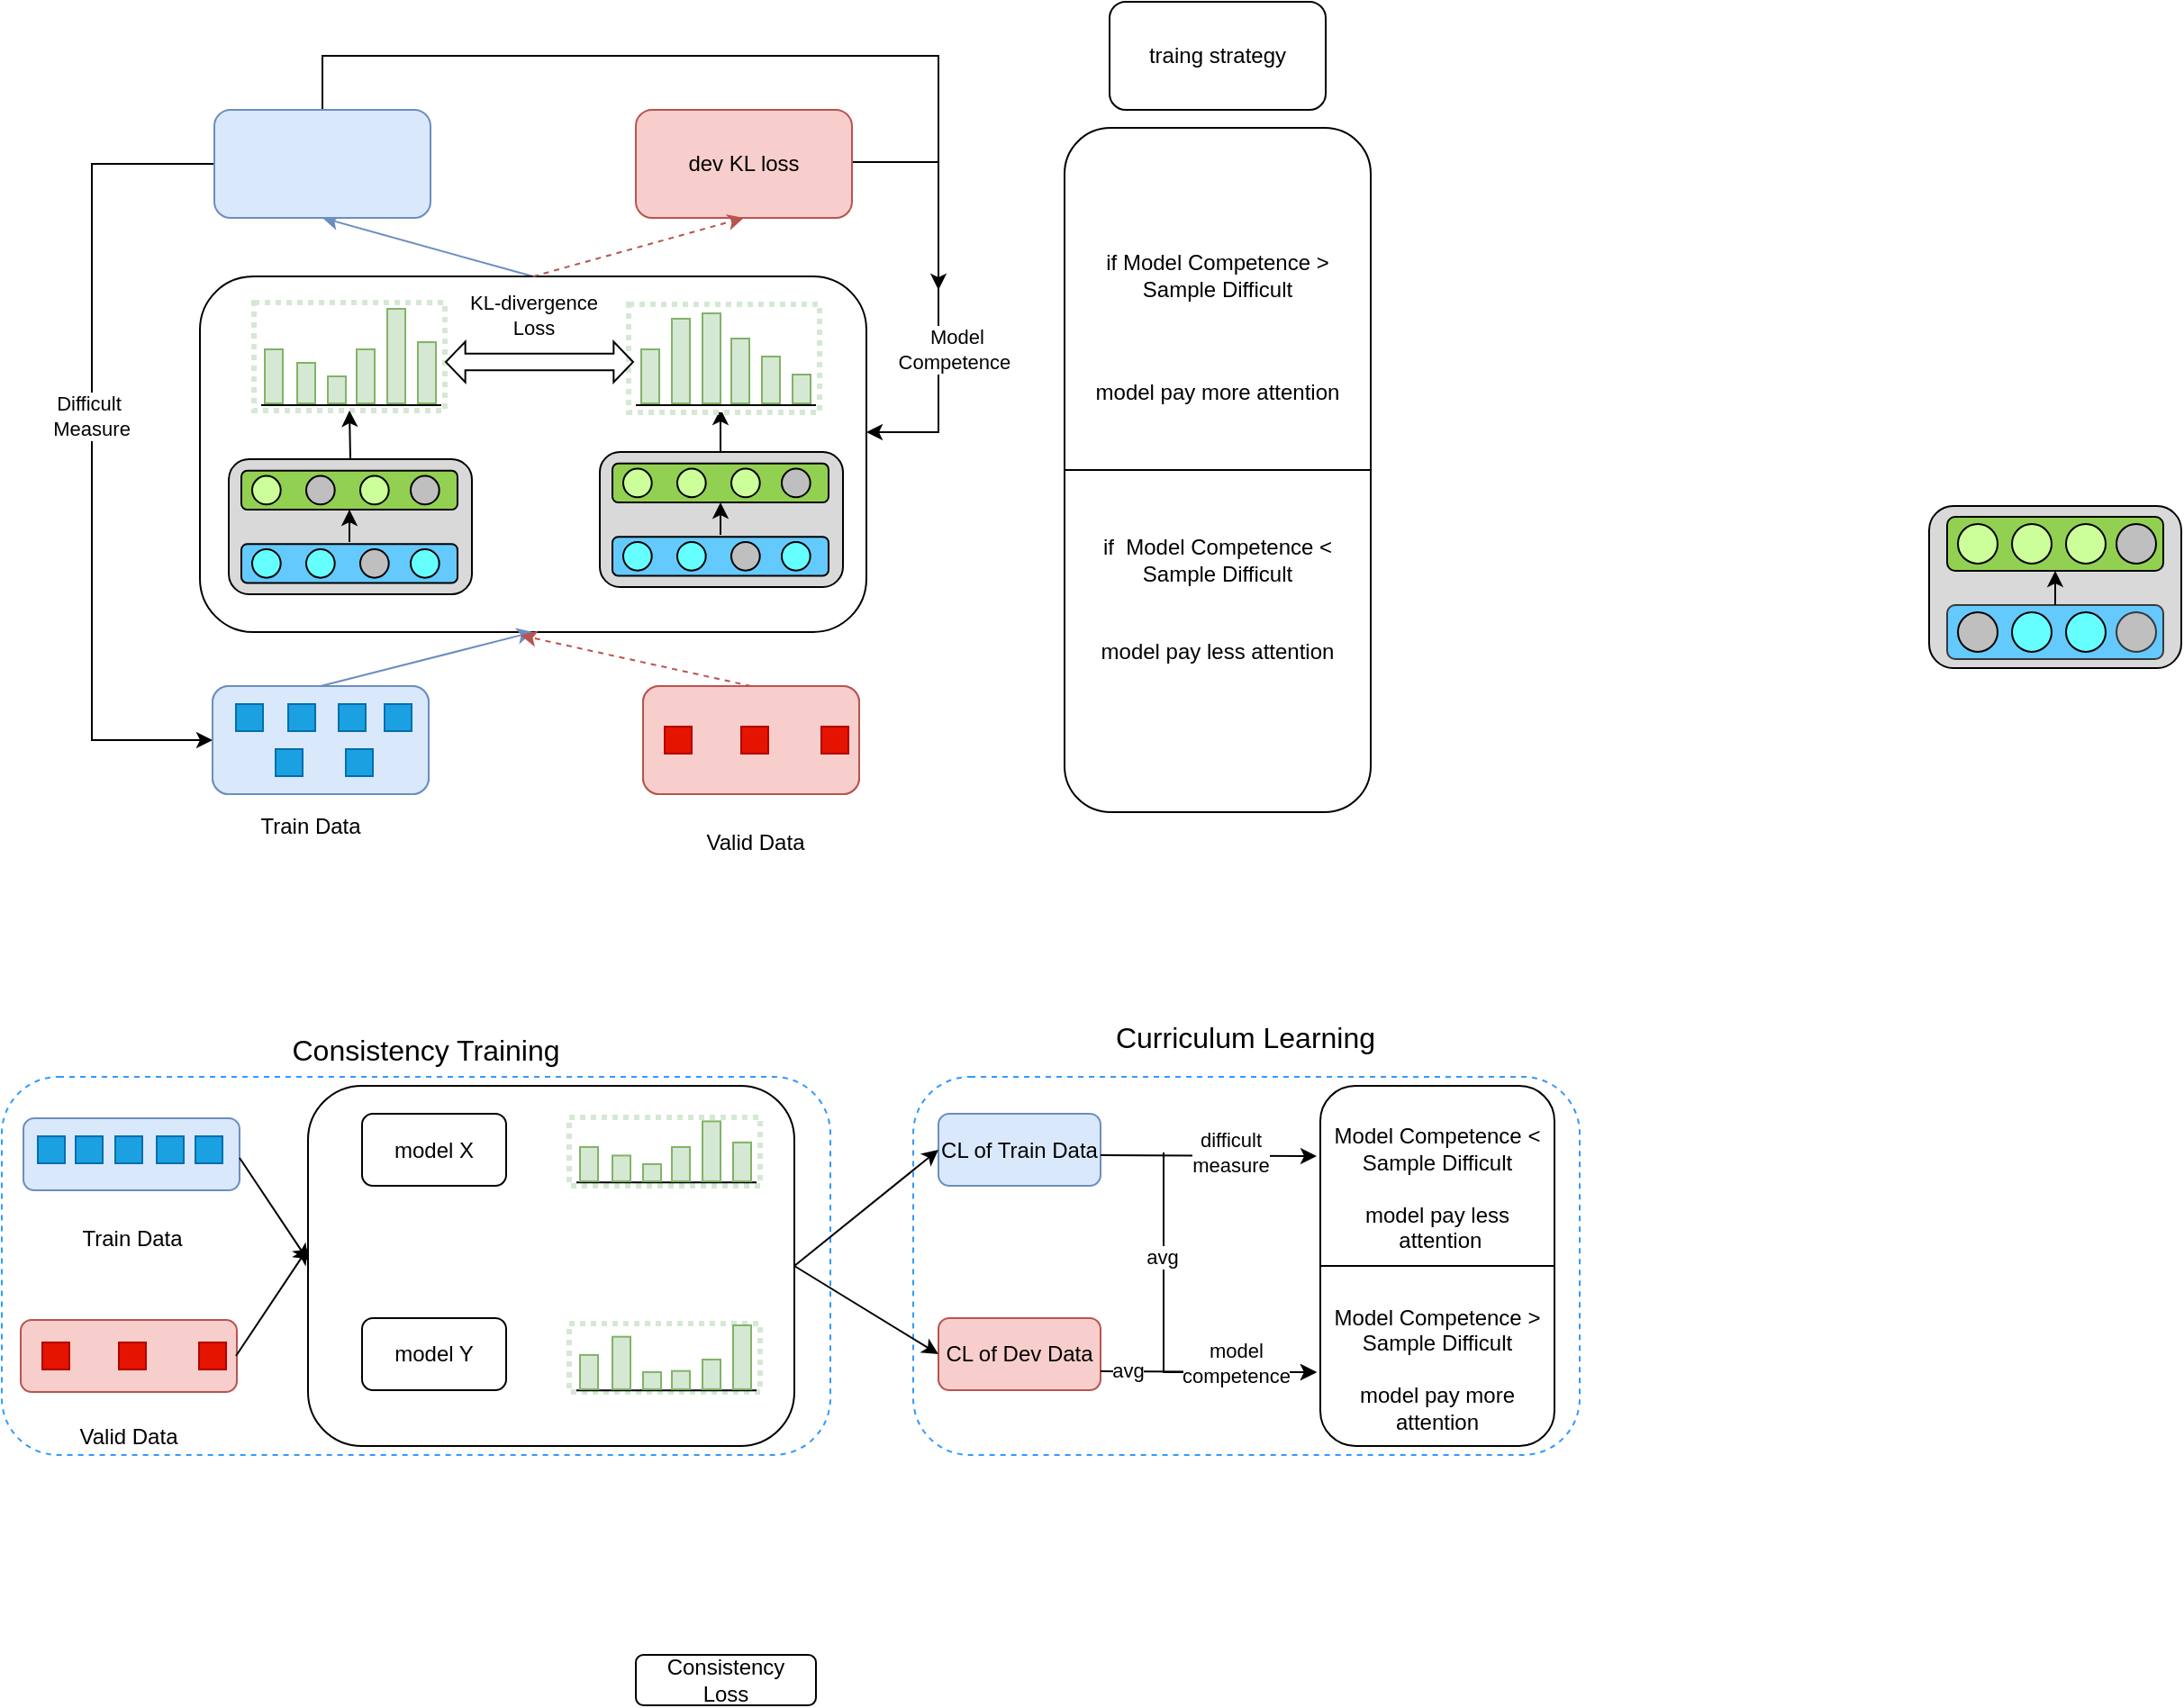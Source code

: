 <mxfile version="21.2.1" type="github">
  <diagram name="第 1 页" id="8L0c7GUbmjwBPtoNU49F">
    <mxGraphModel dx="1105" dy="634" grid="1" gridSize="10" guides="1" tooltips="1" connect="1" arrows="1" fold="1" page="1" pageScale="1" pageWidth="413" pageHeight="291" math="0" shadow="0">
      <root>
        <mxCell id="0" />
        <mxCell id="1" parent="0" />
        <mxCell id="ypjMyZkMPfmZ5T_uapgL-89" value="" style="rounded=1;whiteSpace=wrap;html=1;fillColor=none;dashed=1;strokeColor=#3399FF;" vertex="1" parent="1">
          <mxGeometry x="70" y="697" width="460" height="210" as="geometry" />
        </mxCell>
        <mxCell id="ypjMyZkMPfmZ5T_uapgL-91" value="" style="rounded=1;whiteSpace=wrap;html=1;fillColor=none;dashed=1;strokeColor=#3399FF;" vertex="1" parent="1">
          <mxGeometry x="576" y="697" width="370" height="210" as="geometry" />
        </mxCell>
        <mxCell id="fjzckVjsFBx4tYkLJNJ8-120" style="rounded=0;orthogonalLoop=1;jettySize=auto;html=1;exitX=0.5;exitY=0;exitDx=0;exitDy=0;entryX=0.5;entryY=1;entryDx=0;entryDy=0;fillColor=#dae8fc;strokeColor=#6c8ebf;" parent="1" source="fjzckVjsFBx4tYkLJNJ8-94" target="fjzckVjsFBx4tYkLJNJ8-28" edge="1">
          <mxGeometry relative="1" as="geometry" />
        </mxCell>
        <mxCell id="fjzckVjsFBx4tYkLJNJ8-94" value="" style="rounded=1;whiteSpace=wrap;html=1;fillColor=#ffffff;" parent="1" vertex="1">
          <mxGeometry x="180" y="252.5" width="370" height="197.5" as="geometry" />
        </mxCell>
        <mxCell id="fjzckVjsFBx4tYkLJNJ8-1" value="training dataset" style="rounded=1;whiteSpace=wrap;html=1;fillColor=#dae8fc;strokeColor=#6c8ebf;" parent="1" vertex="1">
          <mxGeometry x="187" y="480" width="120" height="60" as="geometry" />
        </mxCell>
        <mxCell id="fjzckVjsFBx4tYkLJNJ8-2" value="dev dataset" style="rounded=1;whiteSpace=wrap;html=1;fillColor=#f8cecc;strokeColor=#b85450;" parent="1" vertex="1">
          <mxGeometry x="426" y="480" width="120" height="60" as="geometry" />
        </mxCell>
        <mxCell id="fjzckVjsFBx4tYkLJNJ8-8" value="" style="endArrow=classic;html=1;rounded=0;exitX=0.5;exitY=0;exitDx=0;exitDy=0;entryX=0.5;entryY=1;entryDx=0;entryDy=0;fillColor=#dae8fc;strokeColor=#6c8ebf;" parent="1" source="fjzckVjsFBx4tYkLJNJ8-1" target="fjzckVjsFBx4tYkLJNJ8-94" edge="1">
          <mxGeometry width="50" height="50" relative="1" as="geometry">
            <mxPoint x="243" y="450" as="sourcePoint" />
            <mxPoint x="377" y="429" as="targetPoint" />
          </mxGeometry>
        </mxCell>
        <mxCell id="fjzckVjsFBx4tYkLJNJ8-9" value="" style="endArrow=classic;html=1;rounded=0;entryX=0.481;entryY=1.009;entryDx=0;entryDy=0;fillColor=#f8cecc;strokeColor=#b85450;exitX=0.5;exitY=0;exitDx=0;exitDy=0;entryPerimeter=0;dashed=1;" parent="1" source="fjzckVjsFBx4tYkLJNJ8-2" target="fjzckVjsFBx4tYkLJNJ8-94" edge="1">
          <mxGeometry width="50" height="50" relative="1" as="geometry">
            <mxPoint x="479" y="518" as="sourcePoint" />
            <mxPoint x="377" y="429" as="targetPoint" />
          </mxGeometry>
        </mxCell>
        <mxCell id="fjzckVjsFBx4tYkLJNJ8-118" style="edgeStyle=orthogonalEdgeStyle;rounded=0;orthogonalLoop=1;jettySize=auto;html=1;exitX=0.5;exitY=0;exitDx=0;exitDy=0;entryX=1;entryY=1;entryDx=0;entryDy=0;" parent="1" edge="1">
          <mxGeometry relative="1" as="geometry">
            <mxPoint x="469" y="373" as="sourcePoint" />
            <mxPoint x="469" y="326" as="targetPoint" />
          </mxGeometry>
        </mxCell>
        <mxCell id="fjzckVjsFBx4tYkLJNJ8-30" style="edgeStyle=orthogonalEdgeStyle;rounded=0;orthogonalLoop=1;jettySize=auto;html=1;exitX=0;exitY=0.5;exitDx=0;exitDy=0;entryX=0;entryY=0.5;entryDx=0;entryDy=0;" parent="1" source="fjzckVjsFBx4tYkLJNJ8-28" target="fjzckVjsFBx4tYkLJNJ8-1" edge="1">
          <mxGeometry relative="1" as="geometry">
            <mxPoint x="179" y="510" as="targetPoint" />
            <Array as="points">
              <mxPoint x="120" y="190" />
              <mxPoint x="120" y="510" />
            </Array>
          </mxGeometry>
        </mxCell>
        <mxCell id="fjzckVjsFBx4tYkLJNJ8-31" value="Difficult&lt;br&gt;&amp;nbsp;Measure" style="edgeLabel;html=1;align=center;verticalAlign=middle;resizable=0;points=[];" parent="fjzckVjsFBx4tYkLJNJ8-30" vertex="1" connectable="0">
          <mxGeometry x="-0.089" y="-2" relative="1" as="geometry">
            <mxPoint as="offset" />
          </mxGeometry>
        </mxCell>
        <mxCell id="fjzckVjsFBx4tYkLJNJ8-33" style="edgeStyle=orthogonalEdgeStyle;rounded=0;orthogonalLoop=1;jettySize=auto;html=1;exitX=0.5;exitY=0;exitDx=0;exitDy=0;" parent="1" source="fjzckVjsFBx4tYkLJNJ8-28" edge="1">
          <mxGeometry relative="1" as="geometry">
            <mxPoint x="590" y="260" as="targetPoint" />
            <Array as="points">
              <mxPoint x="248" y="130" />
              <mxPoint x="590" y="130" />
            </Array>
          </mxGeometry>
        </mxCell>
        <mxCell id="fjzckVjsFBx4tYkLJNJ8-28" value="&lt;span style=&quot;box-sizing: border-box; color: transparent; cursor: text; position: absolute; transform-origin: 0px 0px; text-align: start; background-color: rgb(255, 255, 255); left: 421.237px; top: 523.25px; font-size: 8.636px; font-family: sans-serif;&quot; dir=&quot;ltr&quot; role=&quot;presentation&quot;&gt;kli&lt;/span&gt;&lt;br style=&quot;box-sizing: border-box; color: transparent; cursor: text; position: absolute; transform-origin: 0px 0px; font-family: Lato, sans-serif; font-size: 16px; text-align: start; background-color: rgb(255, 255, 255);&quot; role=&quot;presentation&quot;&gt;&lt;span style=&quot;box-sizing: border-box; color: transparent; cursor: text; position: absolute; transform-origin: 0px 0px; text-align: start; background-color: rgb(255, 255, 255); left: 421.237px; top: 531.394px; font-size: 8.636px; font-family: sans-serif; transform: scaleX(1.42);&quot; dir=&quot;ltr&quot; role=&quot;presentation&quot;&gt;KL&lt;/span&gt;&lt;span style=&quot;box-sizing: border-box; color: transparent; cursor: text; position: absolute; transform-origin: 0px 0px; text-align: start; background-color: rgb(255, 255, 255); left: 436.899px; top: 531.394px; font-size: 8.636px; font-family: sans-serif;&quot; dir=&quot;ltr&quot; role=&quot;presentation&quot;&gt; &lt;/span&gt;" style="rounded=1;whiteSpace=wrap;html=1;fillColor=#dae8fc;strokeColor=#6c8ebf;" parent="1" vertex="1">
          <mxGeometry x="188" y="160" width="120" height="60" as="geometry" />
        </mxCell>
        <mxCell id="fjzckVjsFBx4tYkLJNJ8-32" style="edgeStyle=orthogonalEdgeStyle;rounded=0;orthogonalLoop=1;jettySize=auto;html=1;" parent="1" target="fjzckVjsFBx4tYkLJNJ8-94" edge="1">
          <mxGeometry relative="1" as="geometry">
            <mxPoint x="597" y="338" as="targetPoint" />
            <mxPoint x="540" y="189" as="sourcePoint" />
            <Array as="points">
              <mxPoint x="590" y="189" />
              <mxPoint x="590" y="339" />
            </Array>
          </mxGeometry>
        </mxCell>
        <mxCell id="fjzckVjsFBx4tYkLJNJ8-35" value="Model &lt;br&gt;Competence&amp;nbsp;" style="edgeLabel;html=1;align=center;verticalAlign=middle;resizable=0;points=[];" parent="fjzckVjsFBx4tYkLJNJ8-32" vertex="1" connectable="0">
          <mxGeometry x="0.709" relative="1" as="geometry">
            <mxPoint x="15" y="-46" as="offset" />
          </mxGeometry>
        </mxCell>
        <mxCell id="fjzckVjsFBx4tYkLJNJ8-29" value="dev KL loss" style="rounded=1;whiteSpace=wrap;html=1;fillColor=#f8cecc;strokeColor=#b85450;" parent="1" vertex="1">
          <mxGeometry x="422" y="160" width="120" height="60" as="geometry" />
        </mxCell>
        <mxCell id="fjzckVjsFBx4tYkLJNJ8-39" value="&lt;br&gt;if&amp;nbsp;Model Competence &amp;gt; &lt;br&gt;Sample Difficult&lt;br&gt;&lt;br&gt;&lt;br&gt;&lt;br&gt;model pay more attention&lt;br&gt;&lt;br&gt;&lt;br&gt;&lt;br&gt;&lt;br&gt;&lt;br&gt;if&amp;nbsp; Model Competence &amp;lt; Sample Difficult&lt;br&gt;&amp;nbsp;&lt;br&gt;&lt;br&gt;model pay less attention&lt;br style=&quot;border-color: var(--border-color);&quot;&gt;&lt;br&gt;&amp;nbsp;" style="rounded=1;whiteSpace=wrap;html=1;" parent="1" vertex="1">
          <mxGeometry x="660" y="170" width="170" height="380" as="geometry" />
        </mxCell>
        <mxCell id="fjzckVjsFBx4tYkLJNJ8-85" value="" style="group" parent="1" vertex="1" connectable="0">
          <mxGeometry x="418" y="267" width="106" height="60" as="geometry" />
        </mxCell>
        <mxCell id="fjzckVjsFBx4tYkLJNJ8-86" value="" style="rounded=0;whiteSpace=wrap;html=1;dashed=1;dashPattern=1 1;strokeColor=#d5e8d4;strokeWidth=3;" parent="fjzckVjsFBx4tYkLJNJ8-85" vertex="1">
          <mxGeometry y="1" width="106" height="60" as="geometry" />
        </mxCell>
        <mxCell id="fjzckVjsFBx4tYkLJNJ8-87" value="" style="endArrow=none;html=1;rounded=0;" parent="fjzckVjsFBx4tYkLJNJ8-85" edge="1">
          <mxGeometry width="50" height="50" relative="1" as="geometry">
            <mxPoint x="4" y="57" as="sourcePoint" />
            <mxPoint x="104" y="57" as="targetPoint" />
          </mxGeometry>
        </mxCell>
        <mxCell id="fjzckVjsFBx4tYkLJNJ8-88" value="" style="rounded=0;whiteSpace=wrap;html=1;fillColor=#d5e8d4;strokeColor=#82b366;" parent="fjzckVjsFBx4tYkLJNJ8-85" vertex="1">
          <mxGeometry x="7" y="26" width="10" height="30" as="geometry" />
        </mxCell>
        <mxCell id="fjzckVjsFBx4tYkLJNJ8-89" value="" style="rounded=0;whiteSpace=wrap;html=1;fillColor=#d5e8d4;strokeColor=#82b366;" parent="fjzckVjsFBx4tYkLJNJ8-85" vertex="1">
          <mxGeometry x="24" y="9" width="10" height="47" as="geometry" />
        </mxCell>
        <mxCell id="fjzckVjsFBx4tYkLJNJ8-90" value="" style="rounded=0;whiteSpace=wrap;html=1;fillColor=#d5e8d4;strokeColor=#82b366;" parent="fjzckVjsFBx4tYkLJNJ8-85" vertex="1">
          <mxGeometry x="41" y="6" width="10" height="50" as="geometry" />
        </mxCell>
        <mxCell id="fjzckVjsFBx4tYkLJNJ8-91" value="" style="rounded=0;whiteSpace=wrap;html=1;fillColor=#d5e8d4;strokeColor=#82b366;" parent="fjzckVjsFBx4tYkLJNJ8-85" vertex="1">
          <mxGeometry x="57" y="20" width="10" height="36" as="geometry" />
        </mxCell>
        <mxCell id="fjzckVjsFBx4tYkLJNJ8-92" value="" style="rounded=0;whiteSpace=wrap;html=1;fillColor=#d5e8d4;strokeColor=#82b366;" parent="fjzckVjsFBx4tYkLJNJ8-85" vertex="1">
          <mxGeometry x="74" y="30" width="10" height="26" as="geometry" />
        </mxCell>
        <mxCell id="fjzckVjsFBx4tYkLJNJ8-93" value="" style="rounded=0;whiteSpace=wrap;html=1;fillColor=#d5e8d4;strokeColor=#82b366;" parent="fjzckVjsFBx4tYkLJNJ8-85" vertex="1">
          <mxGeometry x="91" y="40" width="10" height="16" as="geometry" />
        </mxCell>
        <mxCell id="fjzckVjsFBx4tYkLJNJ8-96" value="" style="group" parent="1" vertex="1" connectable="0">
          <mxGeometry x="210" y="267" width="106" height="60" as="geometry" />
        </mxCell>
        <mxCell id="fjzckVjsFBx4tYkLJNJ8-97" value="" style="rounded=0;whiteSpace=wrap;html=1;dashed=1;dashPattern=1 1;strokeColor=#d5e8d4;strokeWidth=3;" parent="fjzckVjsFBx4tYkLJNJ8-96" vertex="1">
          <mxGeometry width="106" height="60" as="geometry" />
        </mxCell>
        <mxCell id="fjzckVjsFBx4tYkLJNJ8-98" value="" style="endArrow=none;html=1;rounded=0;" parent="fjzckVjsFBx4tYkLJNJ8-96" edge="1">
          <mxGeometry width="50" height="50" relative="1" as="geometry">
            <mxPoint x="4" y="57" as="sourcePoint" />
            <mxPoint x="104" y="57" as="targetPoint" />
          </mxGeometry>
        </mxCell>
        <mxCell id="fjzckVjsFBx4tYkLJNJ8-99" value="" style="rounded=0;whiteSpace=wrap;html=1;fillColor=#d5e8d4;strokeColor=#82b366;" parent="fjzckVjsFBx4tYkLJNJ8-96" vertex="1">
          <mxGeometry x="6" y="26" width="10" height="30" as="geometry" />
        </mxCell>
        <mxCell id="fjzckVjsFBx4tYkLJNJ8-100" value="" style="rounded=0;whiteSpace=wrap;html=1;fillColor=#d5e8d4;strokeColor=#82b366;" parent="fjzckVjsFBx4tYkLJNJ8-96" vertex="1">
          <mxGeometry x="24" y="33.5" width="10" height="22.5" as="geometry" />
        </mxCell>
        <mxCell id="fjzckVjsFBx4tYkLJNJ8-101" value="" style="rounded=0;whiteSpace=wrap;html=1;fillColor=#d5e8d4;strokeColor=#82b366;" parent="fjzckVjsFBx4tYkLJNJ8-96" vertex="1">
          <mxGeometry x="41" y="41" width="10" height="15" as="geometry" />
        </mxCell>
        <mxCell id="fjzckVjsFBx4tYkLJNJ8-102" value="" style="rounded=0;whiteSpace=wrap;html=1;fillColor=#d5e8d4;strokeColor=#82b366;" parent="fjzckVjsFBx4tYkLJNJ8-96" vertex="1">
          <mxGeometry x="57" y="26" width="10" height="30" as="geometry" />
        </mxCell>
        <mxCell id="fjzckVjsFBx4tYkLJNJ8-103" value="" style="rounded=0;whiteSpace=wrap;html=1;fillColor=#d5e8d4;strokeColor=#82b366;" parent="fjzckVjsFBx4tYkLJNJ8-96" vertex="1">
          <mxGeometry x="74" y="3.5" width="10" height="52.5" as="geometry" />
        </mxCell>
        <mxCell id="fjzckVjsFBx4tYkLJNJ8-104" value="" style="rounded=0;whiteSpace=wrap;html=1;fillColor=#d5e8d4;strokeColor=#82b366;" parent="fjzckVjsFBx4tYkLJNJ8-96" vertex="1">
          <mxGeometry x="91" y="22" width="10" height="34" as="geometry" />
        </mxCell>
        <mxCell id="fjzckVjsFBx4tYkLJNJ8-121" value="" style="endArrow=classic;html=1;rounded=0;entryX=0.5;entryY=1;entryDx=0;entryDy=0;exitX=0.5;exitY=0;exitDx=0;exitDy=0;fillColor=#f8cecc;strokeColor=#b85450;dashed=1;" parent="1" source="fjzckVjsFBx4tYkLJNJ8-94" target="fjzckVjsFBx4tYkLJNJ8-29" edge="1">
          <mxGeometry width="50" height="50" relative="1" as="geometry">
            <mxPoint x="347" y="260" as="sourcePoint" />
            <mxPoint x="397" y="210" as="targetPoint" />
          </mxGeometry>
        </mxCell>
        <mxCell id="dnsEd5fo8rIzmYsPzQtg-25" value="" style="group;fillColor=#ffffff;" parent="1" vertex="1" connectable="0">
          <mxGeometry x="1140" y="380" width="140" height="90" as="geometry" />
        </mxCell>
        <mxCell id="dnsEd5fo8rIzmYsPzQtg-26" value="" style="rounded=1;whiteSpace=wrap;html=1;fillColor=#d9d9d9;" parent="dnsEd5fo8rIzmYsPzQtg-25" vertex="1">
          <mxGeometry width="140" height="90" as="geometry" />
        </mxCell>
        <mxCell id="dnsEd5fo8rIzmYsPzQtg-27" value="" style="group" parent="dnsEd5fo8rIzmYsPzQtg-25" vertex="1" connectable="0">
          <mxGeometry x="10" y="6" width="120" height="30" as="geometry" />
        </mxCell>
        <mxCell id="dnsEd5fo8rIzmYsPzQtg-28" value="" style="rounded=1;whiteSpace=wrap;html=1;fillColor=#92d051;" parent="dnsEd5fo8rIzmYsPzQtg-27" vertex="1">
          <mxGeometry width="120" height="30" as="geometry" />
        </mxCell>
        <mxCell id="dnsEd5fo8rIzmYsPzQtg-29" value="" style="ellipse;whiteSpace=wrap;html=1;aspect=fixed;fillColor=#ccff99;" parent="dnsEd5fo8rIzmYsPzQtg-27" vertex="1">
          <mxGeometry x="6" y="4" width="22" height="22" as="geometry" />
        </mxCell>
        <mxCell id="dnsEd5fo8rIzmYsPzQtg-30" value="" style="ellipse;whiteSpace=wrap;html=1;aspect=fixed;fillColor=#ccff99;" parent="dnsEd5fo8rIzmYsPzQtg-27" vertex="1">
          <mxGeometry x="36" y="4" width="22" height="22" as="geometry" />
        </mxCell>
        <mxCell id="dnsEd5fo8rIzmYsPzQtg-31" value="" style="ellipse;whiteSpace=wrap;html=1;aspect=fixed;fillColor=#ccff99;" parent="dnsEd5fo8rIzmYsPzQtg-27" vertex="1">
          <mxGeometry x="66" y="4" width="22" height="22" as="geometry" />
        </mxCell>
        <mxCell id="dnsEd5fo8rIzmYsPzQtg-32" value="" style="ellipse;whiteSpace=wrap;html=1;aspect=fixed;fillColor=#bfbfbf;" parent="dnsEd5fo8rIzmYsPzQtg-27" vertex="1">
          <mxGeometry x="94" y="4" width="22" height="22" as="geometry" />
        </mxCell>
        <mxCell id="dnsEd5fo8rIzmYsPzQtg-33" value="" style="group" parent="dnsEd5fo8rIzmYsPzQtg-25" vertex="1" connectable="0">
          <mxGeometry x="10" y="55" width="120" height="30" as="geometry" />
        </mxCell>
        <mxCell id="dnsEd5fo8rIzmYsPzQtg-34" value="" style="rounded=1;whiteSpace=wrap;html=1;fillColor=#64c9fc;strokeColor=#36393d;" parent="dnsEd5fo8rIzmYsPzQtg-33" vertex="1">
          <mxGeometry width="120" height="30" as="geometry" />
        </mxCell>
        <mxCell id="dnsEd5fo8rIzmYsPzQtg-35" value="" style="ellipse;whiteSpace=wrap;html=1;aspect=fixed;fillColor=#bfbfbf;" parent="dnsEd5fo8rIzmYsPzQtg-33" vertex="1">
          <mxGeometry x="6" y="4" width="22" height="22" as="geometry" />
        </mxCell>
        <mxCell id="dnsEd5fo8rIzmYsPzQtg-36" value="" style="ellipse;whiteSpace=wrap;html=1;aspect=fixed;fillColor=#66ffff;" parent="dnsEd5fo8rIzmYsPzQtg-33" vertex="1">
          <mxGeometry x="36" y="4" width="22" height="22" as="geometry" />
        </mxCell>
        <mxCell id="dnsEd5fo8rIzmYsPzQtg-37" value="" style="ellipse;whiteSpace=wrap;html=1;aspect=fixed;fillColor=#66ffff;" parent="dnsEd5fo8rIzmYsPzQtg-33" vertex="1">
          <mxGeometry x="66" y="4" width="22" height="22" as="geometry" />
        </mxCell>
        <mxCell id="dnsEd5fo8rIzmYsPzQtg-38" value="" style="ellipse;whiteSpace=wrap;html=1;aspect=fixed;fillColor=#bfbfbf;strokeColor=#36393d;" parent="dnsEd5fo8rIzmYsPzQtg-33" vertex="1">
          <mxGeometry x="94" y="4" width="22" height="22" as="geometry" />
        </mxCell>
        <mxCell id="dnsEd5fo8rIzmYsPzQtg-39" value="" style="endArrow=classic;html=1;rounded=0;exitX=0.5;exitY=0;exitDx=0;exitDy=0;entryX=0.5;entryY=1;entryDx=0;entryDy=0;" parent="dnsEd5fo8rIzmYsPzQtg-25" source="dnsEd5fo8rIzmYsPzQtg-34" target="dnsEd5fo8rIzmYsPzQtg-28" edge="1">
          <mxGeometry width="50" height="50" relative="1" as="geometry">
            <mxPoint x="190" y="-40" as="sourcePoint" />
            <mxPoint x="240" y="-90" as="targetPoint" />
          </mxGeometry>
        </mxCell>
        <mxCell id="dnsEd5fo8rIzmYsPzQtg-82" value="" style="group" parent="1" vertex="1" connectable="0">
          <mxGeometry x="399" y="350" width="140" height="82" as="geometry" />
        </mxCell>
        <mxCell id="dnsEd5fo8rIzmYsPzQtg-44" value="" style="group;fillColor=#ffffff;container=0;" parent="dnsEd5fo8rIzmYsPzQtg-82" vertex="1" connectable="0">
          <mxGeometry y="1" width="140" height="81" as="geometry" />
        </mxCell>
        <mxCell id="dnsEd5fo8rIzmYsPzQtg-45" value="" style="rounded=1;whiteSpace=wrap;html=1;fillColor=#d9d9d9;" parent="dnsEd5fo8rIzmYsPzQtg-82" vertex="1">
          <mxGeometry x="3" width="135" height="75" as="geometry" />
        </mxCell>
        <mxCell id="dnsEd5fo8rIzmYsPzQtg-46" value="" style="group" parent="dnsEd5fo8rIzmYsPzQtg-82" vertex="1" connectable="0">
          <mxGeometry x="10" y="6.4" width="120" height="21.6" as="geometry" />
        </mxCell>
        <mxCell id="dnsEd5fo8rIzmYsPzQtg-47" value="" style="rounded=1;whiteSpace=wrap;html=1;fillColor=#92d051;" parent="dnsEd5fo8rIzmYsPzQtg-46" vertex="1">
          <mxGeometry width="120" height="21.6" as="geometry" />
        </mxCell>
        <mxCell id="dnsEd5fo8rIzmYsPzQtg-48" value="" style="ellipse;whiteSpace=wrap;html=1;aspect=fixed;fillColor=#ccff99;" parent="dnsEd5fo8rIzmYsPzQtg-46" vertex="1">
          <mxGeometry x="6" y="2.88" width="15.84" height="15.84" as="geometry" />
        </mxCell>
        <mxCell id="dnsEd5fo8rIzmYsPzQtg-49" value="" style="ellipse;whiteSpace=wrap;html=1;aspect=fixed;fillColor=#ccff99;" parent="dnsEd5fo8rIzmYsPzQtg-46" vertex="1">
          <mxGeometry x="36" y="2.88" width="15.84" height="15.84" as="geometry" />
        </mxCell>
        <mxCell id="dnsEd5fo8rIzmYsPzQtg-50" value="" style="ellipse;whiteSpace=wrap;html=1;aspect=fixed;fillColor=#ccff99;" parent="dnsEd5fo8rIzmYsPzQtg-46" vertex="1">
          <mxGeometry x="66" y="2.88" width="15.84" height="15.84" as="geometry" />
        </mxCell>
        <mxCell id="dnsEd5fo8rIzmYsPzQtg-51" value="" style="ellipse;whiteSpace=wrap;html=1;aspect=fixed;fillColor=#bfbfbf;" parent="dnsEd5fo8rIzmYsPzQtg-46" vertex="1">
          <mxGeometry x="94" y="2.88" width="15.84" height="15.84" as="geometry" />
        </mxCell>
        <mxCell id="dnsEd5fo8rIzmYsPzQtg-58" value="" style="endArrow=classic;html=1;rounded=0;entryX=0.5;entryY=1;entryDx=0;entryDy=0;" parent="dnsEd5fo8rIzmYsPzQtg-82" target="dnsEd5fo8rIzmYsPzQtg-47" edge="1">
          <mxGeometry width="50" height="50" relative="1" as="geometry">
            <mxPoint x="70" y="46" as="sourcePoint" />
            <mxPoint x="240" y="-80" as="targetPoint" />
          </mxGeometry>
        </mxCell>
        <mxCell id="dnsEd5fo8rIzmYsPzQtg-76" value="" style="group" parent="dnsEd5fo8rIzmYsPzQtg-82" vertex="1" connectable="0">
          <mxGeometry x="10" y="48" width="120" height="21.6" as="geometry" />
        </mxCell>
        <mxCell id="dnsEd5fo8rIzmYsPzQtg-77" value="" style="rounded=1;whiteSpace=wrap;html=1;fillColor=#64c9fc;" parent="dnsEd5fo8rIzmYsPzQtg-76" vertex="1">
          <mxGeometry y="-0.9" width="120" height="21.6" as="geometry" />
        </mxCell>
        <mxCell id="dnsEd5fo8rIzmYsPzQtg-78" value="" style="ellipse;whiteSpace=wrap;html=1;aspect=fixed;fillColor=#66ffff;" parent="dnsEd5fo8rIzmYsPzQtg-76" vertex="1">
          <mxGeometry x="6" y="1.98" width="15.84" height="15.84" as="geometry" />
        </mxCell>
        <mxCell id="dnsEd5fo8rIzmYsPzQtg-79" value="" style="ellipse;whiteSpace=wrap;html=1;aspect=fixed;fillColor=#66ffff;" parent="dnsEd5fo8rIzmYsPzQtg-76" vertex="1">
          <mxGeometry x="36" y="1.98" width="15.84" height="15.84" as="geometry" />
        </mxCell>
        <mxCell id="dnsEd5fo8rIzmYsPzQtg-80" value="" style="ellipse;whiteSpace=wrap;html=1;aspect=fixed;fillColor=#bfbfbf;" parent="dnsEd5fo8rIzmYsPzQtg-76" vertex="1">
          <mxGeometry x="66" y="1.98" width="15.84" height="15.84" as="geometry" />
        </mxCell>
        <mxCell id="dnsEd5fo8rIzmYsPzQtg-81" value="" style="ellipse;whiteSpace=wrap;html=1;aspect=fixed;fillColor=#66ffff;" parent="dnsEd5fo8rIzmYsPzQtg-76" vertex="1">
          <mxGeometry x="94" y="1.98" width="15.84" height="15.84" as="geometry" />
        </mxCell>
        <mxCell id="dnsEd5fo8rIzmYsPzQtg-85" value="" style="group" parent="1" vertex="1" connectable="0">
          <mxGeometry x="193" y="354" width="140" height="82" as="geometry" />
        </mxCell>
        <mxCell id="dnsEd5fo8rIzmYsPzQtg-86" value="" style="group;fillColor=#ffffff;container=0;" parent="dnsEd5fo8rIzmYsPzQtg-85" vertex="1" connectable="0">
          <mxGeometry y="1" width="140" height="81" as="geometry" />
        </mxCell>
        <mxCell id="dnsEd5fo8rIzmYsPzQtg-87" value="" style="rounded=1;whiteSpace=wrap;html=1;fillColor=#d9d9d9;" parent="dnsEd5fo8rIzmYsPzQtg-85" vertex="1">
          <mxGeometry x="3" width="135" height="75" as="geometry" />
        </mxCell>
        <mxCell id="dnsEd5fo8rIzmYsPzQtg-88" value="" style="group" parent="dnsEd5fo8rIzmYsPzQtg-85" vertex="1" connectable="0">
          <mxGeometry x="10" y="6.4" width="120" height="21.6" as="geometry" />
        </mxCell>
        <mxCell id="dnsEd5fo8rIzmYsPzQtg-89" value="" style="rounded=1;whiteSpace=wrap;html=1;fillColor=#92d051;" parent="dnsEd5fo8rIzmYsPzQtg-88" vertex="1">
          <mxGeometry width="120" height="21.6" as="geometry" />
        </mxCell>
        <mxCell id="dnsEd5fo8rIzmYsPzQtg-90" value="" style="ellipse;whiteSpace=wrap;html=1;aspect=fixed;fillColor=#ccff99;" parent="dnsEd5fo8rIzmYsPzQtg-88" vertex="1">
          <mxGeometry x="6" y="2.88" width="15.84" height="15.84" as="geometry" />
        </mxCell>
        <mxCell id="dnsEd5fo8rIzmYsPzQtg-91" value="" style="ellipse;whiteSpace=wrap;html=1;aspect=fixed;fillColor=#bfbfbf;" parent="dnsEd5fo8rIzmYsPzQtg-88" vertex="1">
          <mxGeometry x="36" y="2.88" width="15.84" height="15.84" as="geometry" />
        </mxCell>
        <mxCell id="dnsEd5fo8rIzmYsPzQtg-92" value="" style="ellipse;whiteSpace=wrap;html=1;aspect=fixed;fillColor=#ccff99;" parent="dnsEd5fo8rIzmYsPzQtg-88" vertex="1">
          <mxGeometry x="66" y="2.88" width="15.84" height="15.84" as="geometry" />
        </mxCell>
        <mxCell id="dnsEd5fo8rIzmYsPzQtg-93" value="" style="ellipse;whiteSpace=wrap;html=1;aspect=fixed;fillColor=#bfbfbf;" parent="dnsEd5fo8rIzmYsPzQtg-88" vertex="1">
          <mxGeometry x="94" y="2.88" width="15.84" height="15.84" as="geometry" />
        </mxCell>
        <mxCell id="dnsEd5fo8rIzmYsPzQtg-94" value="" style="endArrow=classic;html=1;rounded=0;entryX=0.5;entryY=1;entryDx=0;entryDy=0;" parent="dnsEd5fo8rIzmYsPzQtg-85" target="dnsEd5fo8rIzmYsPzQtg-89" edge="1">
          <mxGeometry width="50" height="50" relative="1" as="geometry">
            <mxPoint x="70" y="46" as="sourcePoint" />
            <mxPoint x="240" y="-80" as="targetPoint" />
          </mxGeometry>
        </mxCell>
        <mxCell id="dnsEd5fo8rIzmYsPzQtg-95" value="" style="group" parent="dnsEd5fo8rIzmYsPzQtg-85" vertex="1" connectable="0">
          <mxGeometry x="10" y="48" width="120" height="21.6" as="geometry" />
        </mxCell>
        <mxCell id="dnsEd5fo8rIzmYsPzQtg-96" value="" style="rounded=1;whiteSpace=wrap;html=1;fillColor=#64c9fc;" parent="dnsEd5fo8rIzmYsPzQtg-95" vertex="1">
          <mxGeometry y="-0.9" width="120" height="21.6" as="geometry" />
        </mxCell>
        <mxCell id="dnsEd5fo8rIzmYsPzQtg-97" value="" style="ellipse;whiteSpace=wrap;html=1;aspect=fixed;fillColor=#66ffff;" parent="dnsEd5fo8rIzmYsPzQtg-95" vertex="1">
          <mxGeometry x="6" y="1.98" width="15.84" height="15.84" as="geometry" />
        </mxCell>
        <mxCell id="dnsEd5fo8rIzmYsPzQtg-98" value="" style="ellipse;whiteSpace=wrap;html=1;aspect=fixed;fillColor=#66ffff;" parent="dnsEd5fo8rIzmYsPzQtg-95" vertex="1">
          <mxGeometry x="36" y="1.98" width="15.84" height="15.84" as="geometry" />
        </mxCell>
        <mxCell id="dnsEd5fo8rIzmYsPzQtg-99" value="" style="ellipse;whiteSpace=wrap;html=1;aspect=fixed;fillColor=#bfbfbf;" parent="dnsEd5fo8rIzmYsPzQtg-95" vertex="1">
          <mxGeometry x="66" y="1.98" width="15.84" height="15.84" as="geometry" />
        </mxCell>
        <mxCell id="dnsEd5fo8rIzmYsPzQtg-100" value="" style="ellipse;whiteSpace=wrap;html=1;aspect=fixed;fillColor=#66ffff;" parent="dnsEd5fo8rIzmYsPzQtg-95" vertex="1">
          <mxGeometry x="94" y="1.98" width="15.84" height="15.84" as="geometry" />
        </mxCell>
        <mxCell id="dnsEd5fo8rIzmYsPzQtg-113" value="" style="shape=flexArrow;endArrow=classic;startArrow=classic;html=1;rounded=0;width=9.167;startSize=3.275;endSize=3.275;startWidth=12.361;endWidth=12.361;" parent="dnsEd5fo8rIzmYsPzQtg-85" edge="1">
          <mxGeometry width="100" height="100" relative="1" as="geometry">
            <mxPoint x="123" y="-54" as="sourcePoint" />
            <mxPoint x="228" y="-54" as="targetPoint" />
          </mxGeometry>
        </mxCell>
        <mxCell id="dnsEd5fo8rIzmYsPzQtg-117" value="KL-divergence&lt;br&gt;Loss" style="edgeLabel;html=1;align=center;verticalAlign=middle;resizable=0;points=[];" parent="dnsEd5fo8rIzmYsPzQtg-113" vertex="1" connectable="0">
          <mxGeometry x="-0.196" y="2" relative="1" as="geometry">
            <mxPoint x="7" y="-24" as="offset" />
          </mxGeometry>
        </mxCell>
        <mxCell id="dnsEd5fo8rIzmYsPzQtg-112" style="edgeStyle=orthogonalEdgeStyle;rounded=0;orthogonalLoop=1;jettySize=auto;html=1;exitX=0.5;exitY=0;exitDx=0;exitDy=0;entryX=0.5;entryY=1;entryDx=0;entryDy=0;" parent="1" source="dnsEd5fo8rIzmYsPzQtg-87" target="fjzckVjsFBx4tYkLJNJ8-97" edge="1">
          <mxGeometry relative="1" as="geometry" />
        </mxCell>
        <mxCell id="dnsEd5fo8rIzmYsPzQtg-119" value="" style="endArrow=none;html=1;rounded=0;exitX=0;exitY=0.5;exitDx=0;exitDy=0;entryX=1;entryY=0.5;entryDx=0;entryDy=0;" parent="1" source="fjzckVjsFBx4tYkLJNJ8-39" target="fjzckVjsFBx4tYkLJNJ8-39" edge="1">
          <mxGeometry width="50" height="50" relative="1" as="geometry">
            <mxPoint x="790" y="350" as="sourcePoint" />
            <mxPoint x="840" y="300" as="targetPoint" />
          </mxGeometry>
        </mxCell>
        <mxCell id="dnsEd5fo8rIzmYsPzQtg-120" value="traing strategy&lt;br&gt;" style="rounded=1;whiteSpace=wrap;html=1;" parent="1" vertex="1">
          <mxGeometry x="685" y="100" width="120" height="60" as="geometry" />
        </mxCell>
        <mxCell id="9AH6RF_yyxiIta5hFtMV-15" value="" style="group" parent="1" vertex="1" connectable="0">
          <mxGeometry x="187" y="480" width="120" height="60" as="geometry" />
        </mxCell>
        <mxCell id="9AH6RF_yyxiIta5hFtMV-1" value="" style="rounded=1;whiteSpace=wrap;html=1;fillColor=#dae8fc;strokeColor=#6c8ebf;" parent="9AH6RF_yyxiIta5hFtMV-15" vertex="1">
          <mxGeometry width="120" height="60" as="geometry" />
        </mxCell>
        <mxCell id="9AH6RF_yyxiIta5hFtMV-4" value="" style="whiteSpace=wrap;html=1;aspect=fixed;fillColor=#1ba1e2;fontColor=#ffffff;strokeColor=#006EAF;" parent="9AH6RF_yyxiIta5hFtMV-15" vertex="1">
          <mxGeometry x="13" y="10" width="15" height="15" as="geometry" />
        </mxCell>
        <mxCell id="9AH6RF_yyxiIta5hFtMV-7" value="" style="whiteSpace=wrap;html=1;aspect=fixed;fillColor=#1ba1e2;fontColor=#ffffff;strokeColor=#006EAF;" parent="9AH6RF_yyxiIta5hFtMV-15" vertex="1">
          <mxGeometry x="35" y="35" width="15" height="15" as="geometry" />
        </mxCell>
        <mxCell id="9AH6RF_yyxiIta5hFtMV-8" value="" style="whiteSpace=wrap;html=1;aspect=fixed;fillColor=#1ba1e2;fontColor=#ffffff;strokeColor=#006EAF;" parent="9AH6RF_yyxiIta5hFtMV-15" vertex="1">
          <mxGeometry x="74" y="35" width="15" height="15" as="geometry" />
        </mxCell>
        <mxCell id="9AH6RF_yyxiIta5hFtMV-9" value="" style="whiteSpace=wrap;html=1;aspect=fixed;fillColor=#1ba1e2;fontColor=#ffffff;strokeColor=#006EAF;" parent="9AH6RF_yyxiIta5hFtMV-15" vertex="1">
          <mxGeometry x="42" y="10" width="15" height="15" as="geometry" />
        </mxCell>
        <mxCell id="9AH6RF_yyxiIta5hFtMV-10" value="" style="whiteSpace=wrap;html=1;aspect=fixed;fillColor=#1ba1e2;fontColor=#ffffff;strokeColor=#006EAF;" parent="9AH6RF_yyxiIta5hFtMV-15" vertex="1">
          <mxGeometry x="70" y="10" width="15" height="15" as="geometry" />
        </mxCell>
        <mxCell id="9AH6RF_yyxiIta5hFtMV-11" value="" style="whiteSpace=wrap;html=1;aspect=fixed;fillColor=#1ba1e2;fontColor=#ffffff;strokeColor=#006EAF;" parent="9AH6RF_yyxiIta5hFtMV-15" vertex="1">
          <mxGeometry x="95.5" y="10" width="15" height="15" as="geometry" />
        </mxCell>
        <mxCell id="9AH6RF_yyxiIta5hFtMV-16" value="Train Data" style="text;html=1;align=center;verticalAlign=middle;resizable=0;points=[];autosize=1;strokeColor=none;fillColor=none;" parent="1" vertex="1">
          <mxGeometry x="201" y="543" width="80" height="30" as="geometry" />
        </mxCell>
        <mxCell id="9AH6RF_yyxiIta5hFtMV-26" value="" style="group" parent="1" vertex="1" connectable="0">
          <mxGeometry x="426" y="480" width="120" height="102" as="geometry" />
        </mxCell>
        <mxCell id="9AH6RF_yyxiIta5hFtMV-18" value="" style="rounded=1;whiteSpace=wrap;html=1;fillColor=#f8cecc;strokeColor=#b85450;" parent="9AH6RF_yyxiIta5hFtMV-26" vertex="1">
          <mxGeometry width="120" height="60" as="geometry" />
        </mxCell>
        <mxCell id="9AH6RF_yyxiIta5hFtMV-19" value="" style="whiteSpace=wrap;html=1;aspect=fixed;fillColor=#e51400;fontColor=#ffffff;strokeColor=#B20000;" parent="9AH6RF_yyxiIta5hFtMV-26" vertex="1">
          <mxGeometry x="12" y="22.5" width="15" height="15" as="geometry" />
        </mxCell>
        <mxCell id="9AH6RF_yyxiIta5hFtMV-21" value="" style="whiteSpace=wrap;html=1;aspect=fixed;fillColor=#e51400;fontColor=#ffffff;strokeColor=#B20000;" parent="9AH6RF_yyxiIta5hFtMV-26" vertex="1">
          <mxGeometry x="54.5" y="22.5" width="15" height="15" as="geometry" />
        </mxCell>
        <mxCell id="9AH6RF_yyxiIta5hFtMV-22" value="" style="whiteSpace=wrap;html=1;aspect=fixed;fillColor=#e51400;fontColor=#ffffff;strokeColor=#B20000;" parent="9AH6RF_yyxiIta5hFtMV-26" vertex="1">
          <mxGeometry x="99" y="22.5" width="15" height="15" as="geometry" />
        </mxCell>
        <mxCell id="9AH6RF_yyxiIta5hFtMV-17" value="Valid Data" style="text;html=1;align=center;verticalAlign=middle;resizable=0;points=[];autosize=1;strokeColor=none;fillColor=none;" parent="9AH6RF_yyxiIta5hFtMV-26" vertex="1">
          <mxGeometry x="22" y="72" width="80" height="30" as="geometry" />
        </mxCell>
        <mxCell id="ypjMyZkMPfmZ5T_uapgL-2" value="" style="group" vertex="1" connectable="0" parent="1">
          <mxGeometry x="82" y="720" width="120" height="82" as="geometry" />
        </mxCell>
        <mxCell id="ypjMyZkMPfmZ5T_uapgL-3" value="" style="rounded=1;whiteSpace=wrap;html=1;fillColor=#dae8fc;strokeColor=#6c8ebf;" vertex="1" parent="ypjMyZkMPfmZ5T_uapgL-2">
          <mxGeometry width="120" height="40" as="geometry" />
        </mxCell>
        <mxCell id="ypjMyZkMPfmZ5T_uapgL-4" value="" style="whiteSpace=wrap;html=1;aspect=fixed;fillColor=#1ba1e2;fontColor=#ffffff;strokeColor=#006EAF;" vertex="1" parent="ypjMyZkMPfmZ5T_uapgL-2">
          <mxGeometry x="8" y="10" width="15" height="15" as="geometry" />
        </mxCell>
        <mxCell id="ypjMyZkMPfmZ5T_uapgL-7" value="" style="whiteSpace=wrap;html=1;aspect=fixed;fillColor=#1ba1e2;fontColor=#ffffff;strokeColor=#006EAF;" vertex="1" parent="ypjMyZkMPfmZ5T_uapgL-2">
          <mxGeometry x="29" y="10" width="15" height="15" as="geometry" />
        </mxCell>
        <mxCell id="ypjMyZkMPfmZ5T_uapgL-8" value="" style="whiteSpace=wrap;html=1;aspect=fixed;fillColor=#1ba1e2;fontColor=#ffffff;strokeColor=#006EAF;" vertex="1" parent="ypjMyZkMPfmZ5T_uapgL-2">
          <mxGeometry x="74" y="10" width="15" height="15" as="geometry" />
        </mxCell>
        <mxCell id="ypjMyZkMPfmZ5T_uapgL-9" value="" style="whiteSpace=wrap;html=1;aspect=fixed;fillColor=#1ba1e2;fontColor=#ffffff;strokeColor=#006EAF;" vertex="1" parent="ypjMyZkMPfmZ5T_uapgL-2">
          <mxGeometry x="95.5" y="10" width="15" height="15" as="geometry" />
        </mxCell>
        <mxCell id="ypjMyZkMPfmZ5T_uapgL-10" value="Train Data" style="text;html=1;align=center;verticalAlign=middle;resizable=0;points=[];autosize=1;strokeColor=none;fillColor=none;" vertex="1" parent="ypjMyZkMPfmZ5T_uapgL-2">
          <mxGeometry x="20" y="52" width="80" height="30" as="geometry" />
        </mxCell>
        <mxCell id="ypjMyZkMPfmZ5T_uapgL-11" value="" style="group" vertex="1" connectable="0" parent="1">
          <mxGeometry x="80.5" y="822" width="120" height="90" as="geometry" />
        </mxCell>
        <mxCell id="ypjMyZkMPfmZ5T_uapgL-12" value="" style="rounded=1;whiteSpace=wrap;html=1;fillColor=#f8cecc;strokeColor=#b85450;" vertex="1" parent="ypjMyZkMPfmZ5T_uapgL-11">
          <mxGeometry y="10" width="120" height="40" as="geometry" />
        </mxCell>
        <mxCell id="ypjMyZkMPfmZ5T_uapgL-13" value="" style="whiteSpace=wrap;html=1;aspect=fixed;fillColor=#e51400;fontColor=#ffffff;strokeColor=#B20000;" vertex="1" parent="ypjMyZkMPfmZ5T_uapgL-11">
          <mxGeometry x="12" y="22.5" width="15" height="15" as="geometry" />
        </mxCell>
        <mxCell id="ypjMyZkMPfmZ5T_uapgL-14" value="" style="whiteSpace=wrap;html=1;aspect=fixed;fillColor=#e51400;fontColor=#ffffff;strokeColor=#B20000;" vertex="1" parent="ypjMyZkMPfmZ5T_uapgL-11">
          <mxGeometry x="54.5" y="22.5" width="15" height="15" as="geometry" />
        </mxCell>
        <mxCell id="ypjMyZkMPfmZ5T_uapgL-15" value="" style="whiteSpace=wrap;html=1;aspect=fixed;fillColor=#e51400;fontColor=#ffffff;strokeColor=#B20000;" vertex="1" parent="ypjMyZkMPfmZ5T_uapgL-11">
          <mxGeometry x="99" y="22.5" width="15" height="15" as="geometry" />
        </mxCell>
        <mxCell id="ypjMyZkMPfmZ5T_uapgL-16" value="Valid Data" style="text;html=1;align=center;verticalAlign=middle;resizable=0;points=[];autosize=1;strokeColor=none;fillColor=none;" vertex="1" parent="ypjMyZkMPfmZ5T_uapgL-11">
          <mxGeometry x="19" y="60" width="80" height="30" as="geometry" />
        </mxCell>
        <mxCell id="ypjMyZkMPfmZ5T_uapgL-17" value="" style="rounded=1;whiteSpace=wrap;html=1;" vertex="1" parent="1">
          <mxGeometry x="240" y="702" width="270" height="200" as="geometry" />
        </mxCell>
        <mxCell id="ypjMyZkMPfmZ5T_uapgL-19" value="" style="whiteSpace=wrap;html=1;aspect=fixed;fillColor=#1ba1e2;fontColor=#ffffff;strokeColor=#006EAF;" vertex="1" parent="1">
          <mxGeometry x="133" y="730" width="15" height="15" as="geometry" />
        </mxCell>
        <mxCell id="ypjMyZkMPfmZ5T_uapgL-22" value="" style="endArrow=classic;html=1;rounded=0;exitX=1;exitY=0.5;exitDx=0;exitDy=0;entryX=0;entryY=0.5;entryDx=0;entryDy=0;" edge="1" parent="1">
          <mxGeometry width="50" height="50" relative="1" as="geometry">
            <mxPoint x="202" y="742" as="sourcePoint" />
            <mxPoint x="240" y="799" as="targetPoint" />
          </mxGeometry>
        </mxCell>
        <mxCell id="ypjMyZkMPfmZ5T_uapgL-24" value="model X" style="rounded=1;whiteSpace=wrap;html=1;" vertex="1" parent="1">
          <mxGeometry x="270" y="717.5" width="80" height="40" as="geometry" />
        </mxCell>
        <mxCell id="ypjMyZkMPfmZ5T_uapgL-25" value="model Y" style="rounded=1;whiteSpace=wrap;html=1;" vertex="1" parent="1">
          <mxGeometry x="270" y="831" width="80" height="40" as="geometry" />
        </mxCell>
        <mxCell id="ypjMyZkMPfmZ5T_uapgL-26" value="" style="group" vertex="1" connectable="0" parent="1">
          <mxGeometry x="385" y="719.5" width="106" height="38" as="geometry" />
        </mxCell>
        <mxCell id="ypjMyZkMPfmZ5T_uapgL-27" value="" style="rounded=0;whiteSpace=wrap;html=1;dashed=1;dashPattern=1 1;strokeColor=#d5e8d4;strokeWidth=3;" vertex="1" parent="ypjMyZkMPfmZ5T_uapgL-26">
          <mxGeometry width="106" height="38" as="geometry" />
        </mxCell>
        <mxCell id="ypjMyZkMPfmZ5T_uapgL-28" value="" style="endArrow=none;html=1;rounded=0;" edge="1" parent="ypjMyZkMPfmZ5T_uapgL-26">
          <mxGeometry width="50" height="50" relative="1" as="geometry">
            <mxPoint x="4" y="36.1" as="sourcePoint" />
            <mxPoint x="104" y="36.1" as="targetPoint" />
          </mxGeometry>
        </mxCell>
        <mxCell id="ypjMyZkMPfmZ5T_uapgL-29" value="" style="rounded=0;whiteSpace=wrap;html=1;fillColor=#d5e8d4;strokeColor=#82b366;" vertex="1" parent="ypjMyZkMPfmZ5T_uapgL-26">
          <mxGeometry x="6" y="16.467" width="10" height="19" as="geometry" />
        </mxCell>
        <mxCell id="ypjMyZkMPfmZ5T_uapgL-30" value="" style="rounded=0;whiteSpace=wrap;html=1;fillColor=#d5e8d4;strokeColor=#82b366;" vertex="1" parent="ypjMyZkMPfmZ5T_uapgL-26">
          <mxGeometry x="24" y="21.217" width="10" height="14.25" as="geometry" />
        </mxCell>
        <mxCell id="ypjMyZkMPfmZ5T_uapgL-31" value="" style="rounded=0;whiteSpace=wrap;html=1;fillColor=#d5e8d4;strokeColor=#82b366;" vertex="1" parent="ypjMyZkMPfmZ5T_uapgL-26">
          <mxGeometry x="41" y="25.967" width="10" height="9.5" as="geometry" />
        </mxCell>
        <mxCell id="ypjMyZkMPfmZ5T_uapgL-32" value="" style="rounded=0;whiteSpace=wrap;html=1;fillColor=#d5e8d4;strokeColor=#82b366;" vertex="1" parent="ypjMyZkMPfmZ5T_uapgL-26">
          <mxGeometry x="57" y="16.467" width="10" height="19" as="geometry" />
        </mxCell>
        <mxCell id="ypjMyZkMPfmZ5T_uapgL-33" value="" style="rounded=0;whiteSpace=wrap;html=1;fillColor=#d5e8d4;strokeColor=#82b366;" vertex="1" parent="ypjMyZkMPfmZ5T_uapgL-26">
          <mxGeometry x="74" y="2.217" width="10" height="33.25" as="geometry" />
        </mxCell>
        <mxCell id="ypjMyZkMPfmZ5T_uapgL-34" value="" style="rounded=0;whiteSpace=wrap;html=1;fillColor=#d5e8d4;strokeColor=#82b366;" vertex="1" parent="ypjMyZkMPfmZ5T_uapgL-26">
          <mxGeometry x="91" y="13.933" width="10" height="21.533" as="geometry" />
        </mxCell>
        <mxCell id="ypjMyZkMPfmZ5T_uapgL-39" value="" style="group" vertex="1" connectable="0" parent="1">
          <mxGeometry x="385" y="835" width="139" height="38" as="geometry" />
        </mxCell>
        <mxCell id="ypjMyZkMPfmZ5T_uapgL-40" value="" style="rounded=0;whiteSpace=wrap;html=1;dashed=1;dashPattern=1 1;strokeColor=#d5e8d4;strokeWidth=3;" vertex="1" parent="ypjMyZkMPfmZ5T_uapgL-39">
          <mxGeometry y="-1" width="106" height="38" as="geometry" />
        </mxCell>
        <mxCell id="ypjMyZkMPfmZ5T_uapgL-41" value="" style="endArrow=none;html=1;rounded=0;" edge="1" parent="ypjMyZkMPfmZ5T_uapgL-39">
          <mxGeometry width="50" height="50" relative="1" as="geometry">
            <mxPoint x="4" y="36.1" as="sourcePoint" />
            <mxPoint x="104" y="36.1" as="targetPoint" />
          </mxGeometry>
        </mxCell>
        <mxCell id="ypjMyZkMPfmZ5T_uapgL-42" value="" style="rounded=0;whiteSpace=wrap;html=1;fillColor=#d5e8d4;strokeColor=#82b366;" vertex="1" parent="ypjMyZkMPfmZ5T_uapgL-39">
          <mxGeometry x="6" y="16.467" width="10" height="19" as="geometry" />
        </mxCell>
        <mxCell id="ypjMyZkMPfmZ5T_uapgL-43" value="" style="rounded=0;whiteSpace=wrap;html=1;fillColor=#d5e8d4;strokeColor=#82b366;" vertex="1" parent="ypjMyZkMPfmZ5T_uapgL-39">
          <mxGeometry x="24" y="6.333" width="10" height="29.133" as="geometry" />
        </mxCell>
        <mxCell id="ypjMyZkMPfmZ5T_uapgL-44" value="" style="rounded=0;whiteSpace=wrap;html=1;fillColor=#d5e8d4;strokeColor=#82b366;" vertex="1" parent="ypjMyZkMPfmZ5T_uapgL-39">
          <mxGeometry x="41" y="25.967" width="10" height="9.5" as="geometry" />
        </mxCell>
        <mxCell id="ypjMyZkMPfmZ5T_uapgL-45" value="" style="rounded=0;whiteSpace=wrap;html=1;fillColor=#d5e8d4;strokeColor=#82b366;" vertex="1" parent="ypjMyZkMPfmZ5T_uapgL-39">
          <mxGeometry x="57" y="25.333" width="10" height="10.133" as="geometry" />
        </mxCell>
        <mxCell id="ypjMyZkMPfmZ5T_uapgL-46" value="" style="rounded=0;whiteSpace=wrap;html=1;fillColor=#d5e8d4;strokeColor=#82b366;" vertex="1" parent="ypjMyZkMPfmZ5T_uapgL-39">
          <mxGeometry x="74" y="19" width="10" height="16.467" as="geometry" />
        </mxCell>
        <mxCell id="ypjMyZkMPfmZ5T_uapgL-47" value="" style="rounded=0;whiteSpace=wrap;html=1;fillColor=#d5e8d4;strokeColor=#82b366;" vertex="1" parent="ypjMyZkMPfmZ5T_uapgL-39">
          <mxGeometry x="91" width="10" height="35.467" as="geometry" />
        </mxCell>
        <mxCell id="ypjMyZkMPfmZ5T_uapgL-59" value="" style="endArrow=classic;html=1;rounded=0;" edge="1" parent="1">
          <mxGeometry width="50" height="50" relative="1" as="geometry">
            <mxPoint x="200" y="852" as="sourcePoint" />
            <mxPoint x="240" y="792" as="targetPoint" />
          </mxGeometry>
        </mxCell>
        <mxCell id="ypjMyZkMPfmZ5T_uapgL-61" value="CL of Train Data" style="rounded=1;whiteSpace=wrap;html=1;fillColor=#dae8fc;strokeColor=#6c8ebf;" vertex="1" parent="1">
          <mxGeometry x="590" y="717.5" width="90" height="40" as="geometry" />
        </mxCell>
        <mxCell id="ypjMyZkMPfmZ5T_uapgL-62" value="CL of Dev Data" style="rounded=1;whiteSpace=wrap;html=1;fillColor=#f8cecc;strokeColor=#b85450;" vertex="1" parent="1">
          <mxGeometry x="590" y="831" width="90" height="40" as="geometry" />
        </mxCell>
        <mxCell id="ypjMyZkMPfmZ5T_uapgL-64" value="Consistency&lt;br&gt;Loss" style="rounded=1;whiteSpace=wrap;html=1;" vertex="1" parent="1">
          <mxGeometry x="422" y="1018" width="100" height="28" as="geometry" />
        </mxCell>
        <mxCell id="ypjMyZkMPfmZ5T_uapgL-71" value="" style="endArrow=classic;html=1;rounded=0;exitX=1;exitY=0.5;exitDx=0;exitDy=0;entryX=0;entryY=0.5;entryDx=0;entryDy=0;" edge="1" parent="1" source="ypjMyZkMPfmZ5T_uapgL-17" target="ypjMyZkMPfmZ5T_uapgL-61">
          <mxGeometry width="50" height="50" relative="1" as="geometry">
            <mxPoint x="500" y="812" as="sourcePoint" />
            <mxPoint x="550" y="762" as="targetPoint" />
          </mxGeometry>
        </mxCell>
        <mxCell id="ypjMyZkMPfmZ5T_uapgL-72" value="" style="endArrow=classic;html=1;rounded=0;exitX=1;exitY=0.5;exitDx=0;exitDy=0;entryX=0;entryY=0.5;entryDx=0;entryDy=0;" edge="1" parent="1" source="ypjMyZkMPfmZ5T_uapgL-17" target="ypjMyZkMPfmZ5T_uapgL-62">
          <mxGeometry width="50" height="50" relative="1" as="geometry">
            <mxPoint x="500" y="812" as="sourcePoint" />
            <mxPoint x="550" y="762" as="targetPoint" />
          </mxGeometry>
        </mxCell>
        <mxCell id="ypjMyZkMPfmZ5T_uapgL-74" value="&lt;br&gt;Model Competence &amp;lt; Sample Difficult&lt;br style=&quot;border-color: var(--border-color);&quot;&gt;&lt;br style=&quot;border-color: var(--border-color);&quot;&gt;model pay less&lt;br&gt;&amp;nbsp;attention&lt;br&gt;&lt;br&gt;&lt;br&gt;Model Competence &amp;gt; Sample Difficult&lt;br&gt;&lt;br&gt;model pay more attention" style="rounded=1;whiteSpace=wrap;html=1;" vertex="1" parent="1">
          <mxGeometry x="802" y="702" width="130" height="200" as="geometry" />
        </mxCell>
        <mxCell id="ypjMyZkMPfmZ5T_uapgL-75" value="" style="endArrow=none;html=1;rounded=0;entryX=1;entryY=0.5;entryDx=0;entryDy=0;exitX=0;exitY=0.5;exitDx=0;exitDy=0;" edge="1" parent="1" source="ypjMyZkMPfmZ5T_uapgL-74" target="ypjMyZkMPfmZ5T_uapgL-74">
          <mxGeometry width="50" height="50" relative="1" as="geometry">
            <mxPoint x="780" y="795" as="sourcePoint" />
            <mxPoint x="830" y="745" as="targetPoint" />
          </mxGeometry>
        </mxCell>
        <mxCell id="ypjMyZkMPfmZ5T_uapgL-80" value="" style="endArrow=classic;html=1;rounded=0;" edge="1" parent="1">
          <mxGeometry width="50" height="50" relative="1" as="geometry">
            <mxPoint x="680" y="740.52" as="sourcePoint" />
            <mxPoint x="800" y="741" as="targetPoint" />
          </mxGeometry>
        </mxCell>
        <mxCell id="ypjMyZkMPfmZ5T_uapgL-85" value="difficult&lt;br&gt;measure" style="edgeLabel;html=1;align=center;verticalAlign=middle;resizable=0;points=[];" vertex="1" connectable="0" parent="ypjMyZkMPfmZ5T_uapgL-80">
          <mxGeometry x="0.204" y="2" relative="1" as="geometry">
            <mxPoint as="offset" />
          </mxGeometry>
        </mxCell>
        <mxCell id="ypjMyZkMPfmZ5T_uapgL-81" value="" style="endArrow=classic;html=1;rounded=0;" edge="1" parent="1">
          <mxGeometry width="50" height="50" relative="1" as="geometry">
            <mxPoint x="680" y="860.52" as="sourcePoint" />
            <mxPoint x="800" y="861" as="targetPoint" />
          </mxGeometry>
        </mxCell>
        <mxCell id="ypjMyZkMPfmZ5T_uapgL-86" value="avg" style="edgeLabel;html=1;align=center;verticalAlign=middle;resizable=0;points=[];" vertex="1" connectable="0" parent="ypjMyZkMPfmZ5T_uapgL-81">
          <mxGeometry x="-0.813" relative="1" as="geometry">
            <mxPoint x="4" y="-1" as="offset" />
          </mxGeometry>
        </mxCell>
        <mxCell id="ypjMyZkMPfmZ5T_uapgL-83" value="" style="endArrow=classic;html=1;rounded=0;" edge="1" parent="1">
          <mxGeometry width="50" height="50" relative="1" as="geometry">
            <mxPoint x="715" y="739" as="sourcePoint" />
            <mxPoint x="800" y="861" as="targetPoint" />
            <Array as="points">
              <mxPoint x="715" y="861" />
            </Array>
          </mxGeometry>
        </mxCell>
        <mxCell id="ypjMyZkMPfmZ5T_uapgL-87" value="model&lt;br&gt;competence" style="edgeLabel;html=1;align=center;verticalAlign=middle;resizable=0;points=[];" vertex="1" connectable="0" parent="ypjMyZkMPfmZ5T_uapgL-83">
          <mxGeometry x="0.428" y="5" relative="1" as="geometry">
            <mxPoint x="14" as="offset" />
          </mxGeometry>
        </mxCell>
        <mxCell id="ypjMyZkMPfmZ5T_uapgL-100" value="avg" style="edgeLabel;html=1;align=center;verticalAlign=middle;resizable=0;points=[];" vertex="1" connectable="0" parent="ypjMyZkMPfmZ5T_uapgL-83">
          <mxGeometry x="-0.445" y="-1" relative="1" as="geometry">
            <mxPoint as="offset" />
          </mxGeometry>
        </mxCell>
        <mxCell id="ypjMyZkMPfmZ5T_uapgL-101" value="&lt;font style=&quot;font-size: 16px;&quot;&gt;Consistency Training&lt;/font&gt;" style="text;html=1;align=center;verticalAlign=middle;resizable=0;points=[];autosize=1;strokeColor=none;fillColor=none;" vertex="1" parent="1">
          <mxGeometry x="220" y="667" width="170" height="30" as="geometry" />
        </mxCell>
        <mxCell id="ypjMyZkMPfmZ5T_uapgL-102" value="&lt;font style=&quot;font-size: 16px;&quot;&gt;Curriculum Learning&lt;/font&gt;" style="text;html=1;align=center;verticalAlign=middle;resizable=0;points=[];autosize=1;strokeColor=none;fillColor=none;" vertex="1" parent="1">
          <mxGeometry x="675" y="660" width="170" height="30" as="geometry" />
        </mxCell>
      </root>
    </mxGraphModel>
  </diagram>
</mxfile>
